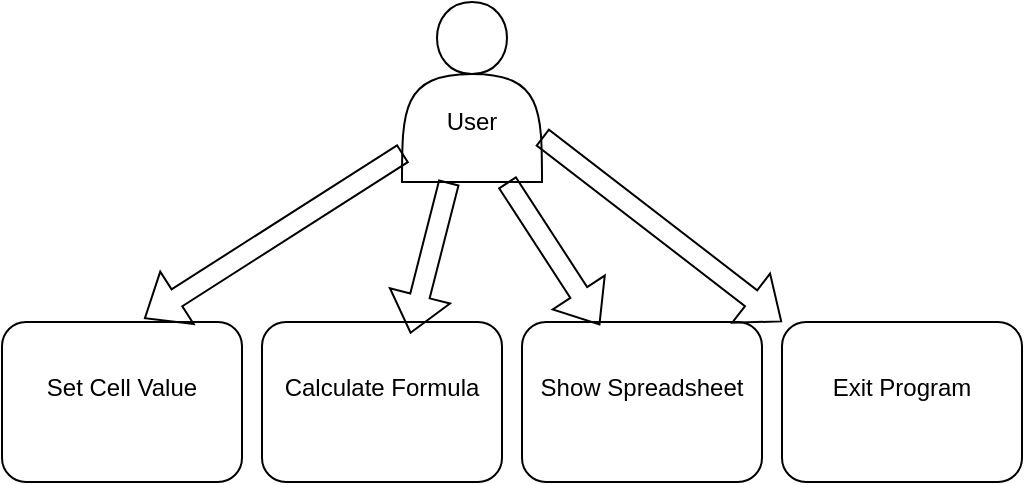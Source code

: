 <mxfile version="24.7.17">
  <diagram name="Page-1" id="e7e014a7-5840-1c2e-5031-d8a46d1fe8dd">
    <mxGraphModel dx="1290" dy="522" grid="1" gridSize="10" guides="1" tooltips="1" connect="1" arrows="1" fold="1" page="1" pageScale="1" pageWidth="1169" pageHeight="826" background="none" math="0" shadow="0">
      <root>
        <mxCell id="0" />
        <mxCell id="1" parent="0" />
        <mxCell id="NDrfp6gJ80jXQIXP2BHn-41" value="&lt;div&gt;&lt;br&gt;&lt;/div&gt;&lt;div&gt;&lt;br&gt;&lt;/div&gt;User" style="shape=actor;whiteSpace=wrap;html=1;" vertex="1" parent="1">
          <mxGeometry x="440" y="200" width="70" height="90" as="geometry" />
        </mxCell>
        <mxCell id="NDrfp6gJ80jXQIXP2BHn-42" value="&#xa;Set Cell Value&#xa;&#xa;" style="rounded=1;whiteSpace=wrap;html=1;" vertex="1" parent="1">
          <mxGeometry x="240" y="360" width="120" height="80" as="geometry" />
        </mxCell>
        <mxCell id="NDrfp6gJ80jXQIXP2BHn-43" value="&#xa;Calculate Formula&#xa;&#xa;" style="rounded=1;whiteSpace=wrap;html=1;" vertex="1" parent="1">
          <mxGeometry x="370" y="360" width="120" height="80" as="geometry" />
        </mxCell>
        <mxCell id="NDrfp6gJ80jXQIXP2BHn-44" value="&#xa;Show Spreadsheet&#xa;&#xa;" style="rounded=1;whiteSpace=wrap;html=1;" vertex="1" parent="1">
          <mxGeometry x="500" y="360" width="120" height="80" as="geometry" />
        </mxCell>
        <mxCell id="NDrfp6gJ80jXQIXP2BHn-45" value="&#xa;Exit Program&#xa;&#xa;" style="rounded=1;whiteSpace=wrap;html=1;" vertex="1" parent="1">
          <mxGeometry x="630" y="360" width="120" height="80" as="geometry" />
        </mxCell>
        <mxCell id="NDrfp6gJ80jXQIXP2BHn-51" value="" style="shape=flexArrow;endArrow=classic;html=1;rounded=0;exitX=0.009;exitY=0.84;exitDx=0;exitDy=0;exitPerimeter=0;entryX=0.592;entryY=-0.02;entryDx=0;entryDy=0;entryPerimeter=0;" edge="1" parent="1" source="NDrfp6gJ80jXQIXP2BHn-41" target="NDrfp6gJ80jXQIXP2BHn-42">
          <mxGeometry width="50" height="50" relative="1" as="geometry">
            <mxPoint x="290" y="350" as="sourcePoint" />
            <mxPoint x="340" y="300" as="targetPoint" />
          </mxGeometry>
        </mxCell>
        <mxCell id="NDrfp6gJ80jXQIXP2BHn-52" value="" style="shape=flexArrow;endArrow=classic;html=1;rounded=0;entryX=0.618;entryY=0.073;entryDx=0;entryDy=0;entryPerimeter=0;" edge="1" parent="1" source="NDrfp6gJ80jXQIXP2BHn-41" target="NDrfp6gJ80jXQIXP2BHn-43">
          <mxGeometry width="50" height="50" relative="1" as="geometry">
            <mxPoint x="470" y="290" as="sourcePoint" />
            <mxPoint x="470" y="360" as="targetPoint" />
          </mxGeometry>
        </mxCell>
        <mxCell id="NDrfp6gJ80jXQIXP2BHn-53" value="" style="shape=flexArrow;endArrow=classic;html=1;rounded=0;exitX=0.75;exitY=1;exitDx=0;exitDy=0;entryX=0.325;entryY=0.02;entryDx=0;entryDy=0;entryPerimeter=0;" edge="1" parent="1" source="NDrfp6gJ80jXQIXP2BHn-41" target="NDrfp6gJ80jXQIXP2BHn-44">
          <mxGeometry width="50" height="50" relative="1" as="geometry">
            <mxPoint x="540" y="320" as="sourcePoint" />
            <mxPoint x="610" y="300" as="targetPoint" />
          </mxGeometry>
        </mxCell>
        <mxCell id="NDrfp6gJ80jXQIXP2BHn-54" value="" style="shape=flexArrow;endArrow=classic;html=1;rounded=0;exitX=1;exitY=0.75;exitDx=0;exitDy=0;entryX=0;entryY=0;entryDx=0;entryDy=0;" edge="1" parent="1" source="NDrfp6gJ80jXQIXP2BHn-41" target="NDrfp6gJ80jXQIXP2BHn-45">
          <mxGeometry width="50" height="50" relative="1" as="geometry">
            <mxPoint x="535" y="270" as="sourcePoint" />
            <mxPoint x="585" y="220" as="targetPoint" />
          </mxGeometry>
        </mxCell>
      </root>
    </mxGraphModel>
  </diagram>
</mxfile>
